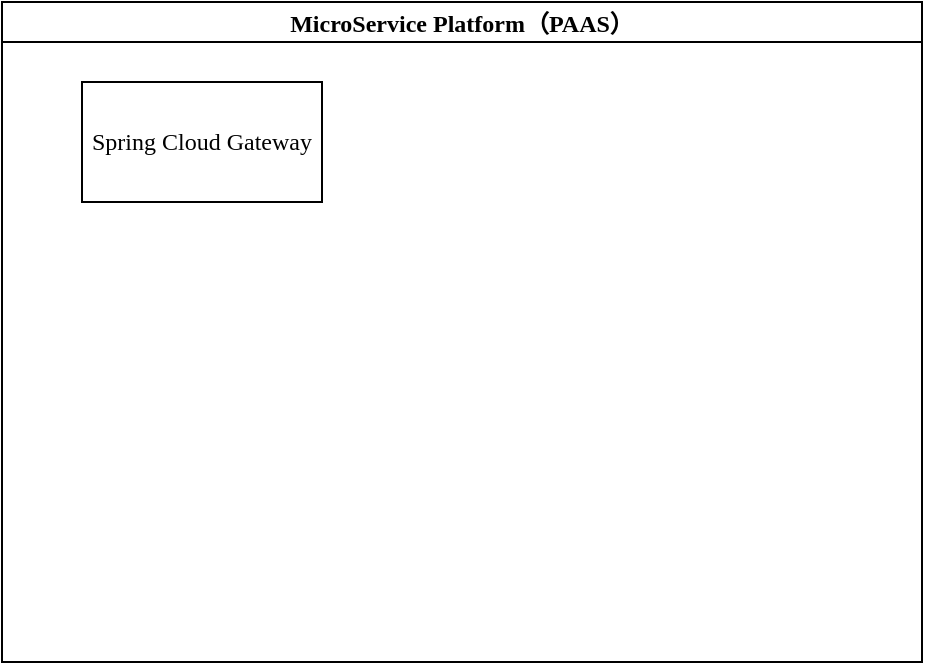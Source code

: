 <mxfile version="17.2.4" type="github">
  <diagram id="eaCFjg7BmeMbXCxSYOaL" name="第 1 页">
    <mxGraphModel dx="1185" dy="635" grid="1" gridSize="10" guides="1" tooltips="1" connect="1" arrows="1" fold="1" page="1" pageScale="1" pageWidth="3300" pageHeight="2339" math="0" shadow="0">
      <root>
        <mxCell id="0" />
        <mxCell id="1" parent="0" />
        <mxCell id="rt1KR4czZhUFX1XvC9Yj-42" value="MicroService Platform（PAAS）" style="swimlane;startSize=20;horizontal=1;containerType=tree;newEdgeStyle={&quot;edgeStyle&quot;:&quot;elbowEdgeStyle&quot;,&quot;startArrow&quot;:&quot;none&quot;,&quot;endArrow&quot;:&quot;none&quot;};rounded=0;glass=0;labelBorderColor=none;fontFamily=Comic Sans MS;" vertex="1" parent="1">
          <mxGeometry x="350" y="140" width="460" height="330" as="geometry" />
        </mxCell>
        <UserObject label="Spring Cloud Gateway" treeRoot="1" id="rt1KR4czZhUFX1XvC9Yj-45">
          <mxCell style="whiteSpace=wrap;html=1;align=center;treeFolding=1;treeMoving=1;newEdgeStyle={&quot;edgeStyle&quot;:&quot;elbowEdgeStyle&quot;,&quot;startArrow&quot;:&quot;none&quot;,&quot;endArrow&quot;:&quot;none&quot;};rounded=0;glass=0;labelBorderColor=none;fontFamily=Comic Sans MS;" vertex="1" parent="rt1KR4czZhUFX1XvC9Yj-42">
            <mxGeometry x="40" y="40" width="120" height="60" as="geometry" />
          </mxCell>
        </UserObject>
      </root>
    </mxGraphModel>
  </diagram>
</mxfile>
